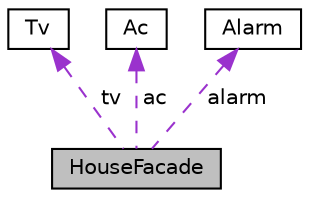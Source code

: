 digraph "HouseFacade"
{
  edge [fontname="Helvetica",fontsize="10",labelfontname="Helvetica",labelfontsize="10"];
  node [fontname="Helvetica",fontsize="10",shape=record];
  Node1 [label="HouseFacade",height=0.2,width=0.4,color="black", fillcolor="grey75", style="filled", fontcolor="black"];
  Node2 -> Node1 [dir="back",color="darkorchid3",fontsize="10",style="dashed",label=" tv" ,fontname="Helvetica"];
  Node2 [label="Tv",height=0.2,width=0.4,color="black", fillcolor="white", style="filled",URL="$classTv.html"];
  Node3 -> Node1 [dir="back",color="darkorchid3",fontsize="10",style="dashed",label=" ac" ,fontname="Helvetica"];
  Node3 [label="Ac",height=0.2,width=0.4,color="black", fillcolor="white", style="filled",URL="$classAc.html"];
  Node4 -> Node1 [dir="back",color="darkorchid3",fontsize="10",style="dashed",label=" alarm" ,fontname="Helvetica"];
  Node4 [label="Alarm",height=0.2,width=0.4,color="black", fillcolor="white", style="filled",URL="$classAlarm.html"];
}
